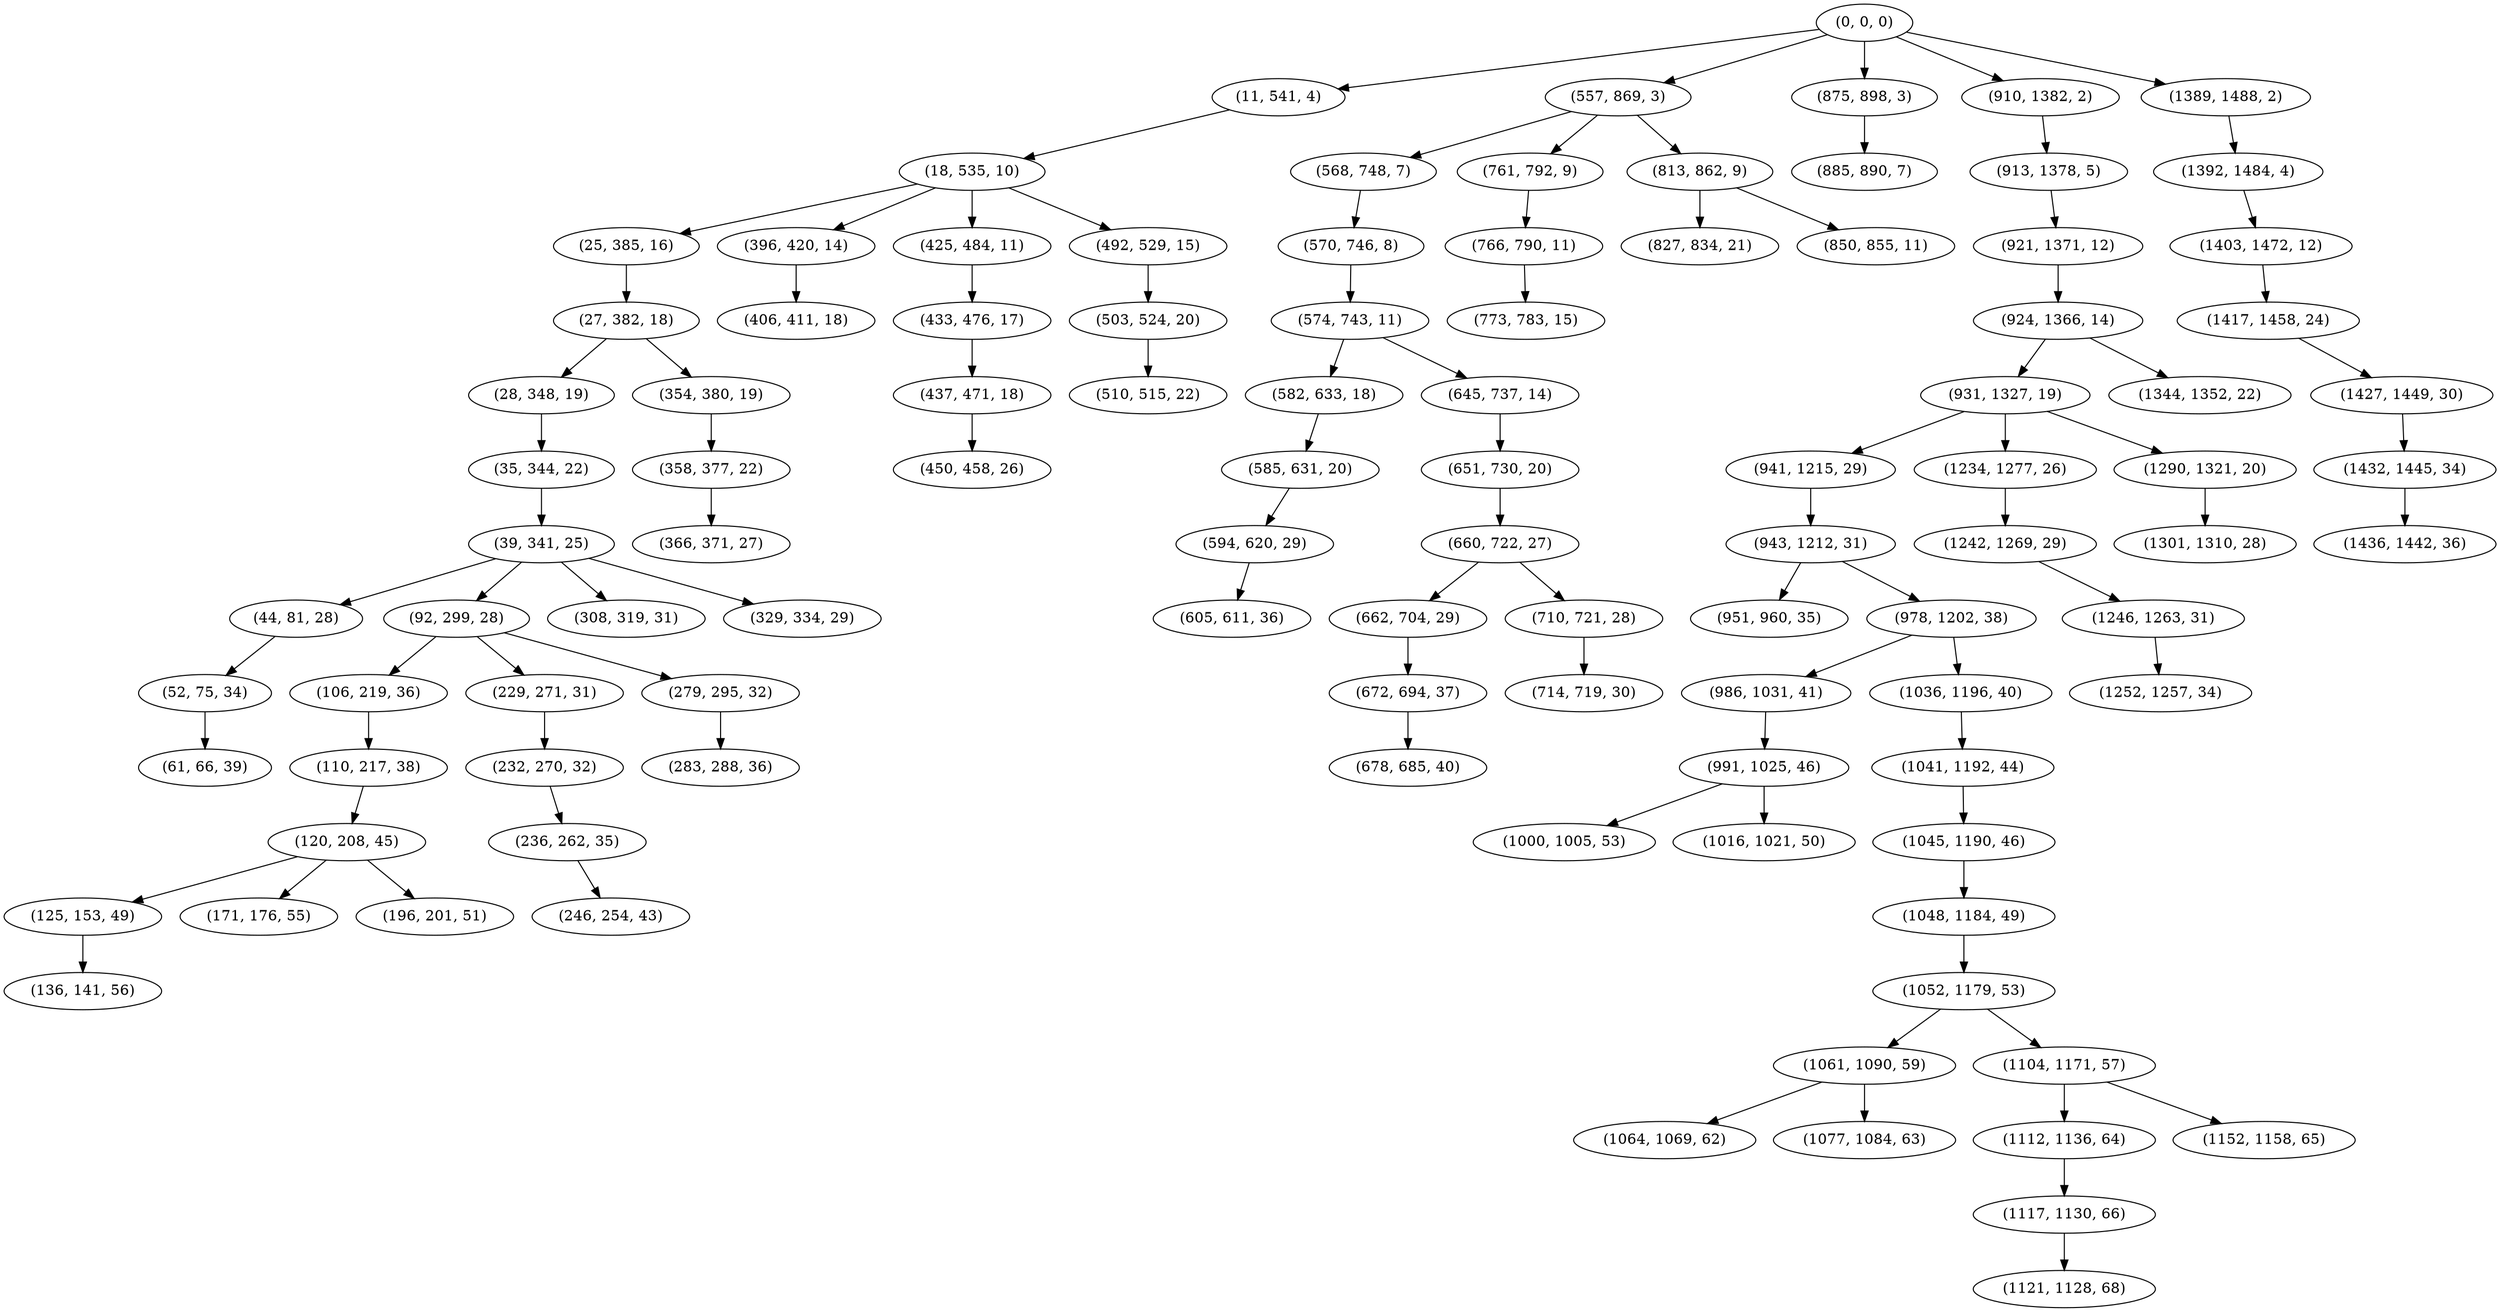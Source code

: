 digraph tree {
    "(0, 0, 0)";
    "(11, 541, 4)";
    "(18, 535, 10)";
    "(25, 385, 16)";
    "(27, 382, 18)";
    "(28, 348, 19)";
    "(35, 344, 22)";
    "(39, 341, 25)";
    "(44, 81, 28)";
    "(52, 75, 34)";
    "(61, 66, 39)";
    "(92, 299, 28)";
    "(106, 219, 36)";
    "(110, 217, 38)";
    "(120, 208, 45)";
    "(125, 153, 49)";
    "(136, 141, 56)";
    "(171, 176, 55)";
    "(196, 201, 51)";
    "(229, 271, 31)";
    "(232, 270, 32)";
    "(236, 262, 35)";
    "(246, 254, 43)";
    "(279, 295, 32)";
    "(283, 288, 36)";
    "(308, 319, 31)";
    "(329, 334, 29)";
    "(354, 380, 19)";
    "(358, 377, 22)";
    "(366, 371, 27)";
    "(396, 420, 14)";
    "(406, 411, 18)";
    "(425, 484, 11)";
    "(433, 476, 17)";
    "(437, 471, 18)";
    "(450, 458, 26)";
    "(492, 529, 15)";
    "(503, 524, 20)";
    "(510, 515, 22)";
    "(557, 869, 3)";
    "(568, 748, 7)";
    "(570, 746, 8)";
    "(574, 743, 11)";
    "(582, 633, 18)";
    "(585, 631, 20)";
    "(594, 620, 29)";
    "(605, 611, 36)";
    "(645, 737, 14)";
    "(651, 730, 20)";
    "(660, 722, 27)";
    "(662, 704, 29)";
    "(672, 694, 37)";
    "(678, 685, 40)";
    "(710, 721, 28)";
    "(714, 719, 30)";
    "(761, 792, 9)";
    "(766, 790, 11)";
    "(773, 783, 15)";
    "(813, 862, 9)";
    "(827, 834, 21)";
    "(850, 855, 11)";
    "(875, 898, 3)";
    "(885, 890, 7)";
    "(910, 1382, 2)";
    "(913, 1378, 5)";
    "(921, 1371, 12)";
    "(924, 1366, 14)";
    "(931, 1327, 19)";
    "(941, 1215, 29)";
    "(943, 1212, 31)";
    "(951, 960, 35)";
    "(978, 1202, 38)";
    "(986, 1031, 41)";
    "(991, 1025, 46)";
    "(1000, 1005, 53)";
    "(1016, 1021, 50)";
    "(1036, 1196, 40)";
    "(1041, 1192, 44)";
    "(1045, 1190, 46)";
    "(1048, 1184, 49)";
    "(1052, 1179, 53)";
    "(1061, 1090, 59)";
    "(1064, 1069, 62)";
    "(1077, 1084, 63)";
    "(1104, 1171, 57)";
    "(1112, 1136, 64)";
    "(1117, 1130, 66)";
    "(1121, 1128, 68)";
    "(1152, 1158, 65)";
    "(1234, 1277, 26)";
    "(1242, 1269, 29)";
    "(1246, 1263, 31)";
    "(1252, 1257, 34)";
    "(1290, 1321, 20)";
    "(1301, 1310, 28)";
    "(1344, 1352, 22)";
    "(1389, 1488, 2)";
    "(1392, 1484, 4)";
    "(1403, 1472, 12)";
    "(1417, 1458, 24)";
    "(1427, 1449, 30)";
    "(1432, 1445, 34)";
    "(1436, 1442, 36)";
    "(0, 0, 0)" -> "(11, 541, 4)";
    "(0, 0, 0)" -> "(557, 869, 3)";
    "(0, 0, 0)" -> "(875, 898, 3)";
    "(0, 0, 0)" -> "(910, 1382, 2)";
    "(0, 0, 0)" -> "(1389, 1488, 2)";
    "(11, 541, 4)" -> "(18, 535, 10)";
    "(18, 535, 10)" -> "(25, 385, 16)";
    "(18, 535, 10)" -> "(396, 420, 14)";
    "(18, 535, 10)" -> "(425, 484, 11)";
    "(18, 535, 10)" -> "(492, 529, 15)";
    "(25, 385, 16)" -> "(27, 382, 18)";
    "(27, 382, 18)" -> "(28, 348, 19)";
    "(27, 382, 18)" -> "(354, 380, 19)";
    "(28, 348, 19)" -> "(35, 344, 22)";
    "(35, 344, 22)" -> "(39, 341, 25)";
    "(39, 341, 25)" -> "(44, 81, 28)";
    "(39, 341, 25)" -> "(92, 299, 28)";
    "(39, 341, 25)" -> "(308, 319, 31)";
    "(39, 341, 25)" -> "(329, 334, 29)";
    "(44, 81, 28)" -> "(52, 75, 34)";
    "(52, 75, 34)" -> "(61, 66, 39)";
    "(92, 299, 28)" -> "(106, 219, 36)";
    "(92, 299, 28)" -> "(229, 271, 31)";
    "(92, 299, 28)" -> "(279, 295, 32)";
    "(106, 219, 36)" -> "(110, 217, 38)";
    "(110, 217, 38)" -> "(120, 208, 45)";
    "(120, 208, 45)" -> "(125, 153, 49)";
    "(120, 208, 45)" -> "(171, 176, 55)";
    "(120, 208, 45)" -> "(196, 201, 51)";
    "(125, 153, 49)" -> "(136, 141, 56)";
    "(229, 271, 31)" -> "(232, 270, 32)";
    "(232, 270, 32)" -> "(236, 262, 35)";
    "(236, 262, 35)" -> "(246, 254, 43)";
    "(279, 295, 32)" -> "(283, 288, 36)";
    "(354, 380, 19)" -> "(358, 377, 22)";
    "(358, 377, 22)" -> "(366, 371, 27)";
    "(396, 420, 14)" -> "(406, 411, 18)";
    "(425, 484, 11)" -> "(433, 476, 17)";
    "(433, 476, 17)" -> "(437, 471, 18)";
    "(437, 471, 18)" -> "(450, 458, 26)";
    "(492, 529, 15)" -> "(503, 524, 20)";
    "(503, 524, 20)" -> "(510, 515, 22)";
    "(557, 869, 3)" -> "(568, 748, 7)";
    "(557, 869, 3)" -> "(761, 792, 9)";
    "(557, 869, 3)" -> "(813, 862, 9)";
    "(568, 748, 7)" -> "(570, 746, 8)";
    "(570, 746, 8)" -> "(574, 743, 11)";
    "(574, 743, 11)" -> "(582, 633, 18)";
    "(574, 743, 11)" -> "(645, 737, 14)";
    "(582, 633, 18)" -> "(585, 631, 20)";
    "(585, 631, 20)" -> "(594, 620, 29)";
    "(594, 620, 29)" -> "(605, 611, 36)";
    "(645, 737, 14)" -> "(651, 730, 20)";
    "(651, 730, 20)" -> "(660, 722, 27)";
    "(660, 722, 27)" -> "(662, 704, 29)";
    "(660, 722, 27)" -> "(710, 721, 28)";
    "(662, 704, 29)" -> "(672, 694, 37)";
    "(672, 694, 37)" -> "(678, 685, 40)";
    "(710, 721, 28)" -> "(714, 719, 30)";
    "(761, 792, 9)" -> "(766, 790, 11)";
    "(766, 790, 11)" -> "(773, 783, 15)";
    "(813, 862, 9)" -> "(827, 834, 21)";
    "(813, 862, 9)" -> "(850, 855, 11)";
    "(875, 898, 3)" -> "(885, 890, 7)";
    "(910, 1382, 2)" -> "(913, 1378, 5)";
    "(913, 1378, 5)" -> "(921, 1371, 12)";
    "(921, 1371, 12)" -> "(924, 1366, 14)";
    "(924, 1366, 14)" -> "(931, 1327, 19)";
    "(924, 1366, 14)" -> "(1344, 1352, 22)";
    "(931, 1327, 19)" -> "(941, 1215, 29)";
    "(931, 1327, 19)" -> "(1234, 1277, 26)";
    "(931, 1327, 19)" -> "(1290, 1321, 20)";
    "(941, 1215, 29)" -> "(943, 1212, 31)";
    "(943, 1212, 31)" -> "(951, 960, 35)";
    "(943, 1212, 31)" -> "(978, 1202, 38)";
    "(978, 1202, 38)" -> "(986, 1031, 41)";
    "(978, 1202, 38)" -> "(1036, 1196, 40)";
    "(986, 1031, 41)" -> "(991, 1025, 46)";
    "(991, 1025, 46)" -> "(1000, 1005, 53)";
    "(991, 1025, 46)" -> "(1016, 1021, 50)";
    "(1036, 1196, 40)" -> "(1041, 1192, 44)";
    "(1041, 1192, 44)" -> "(1045, 1190, 46)";
    "(1045, 1190, 46)" -> "(1048, 1184, 49)";
    "(1048, 1184, 49)" -> "(1052, 1179, 53)";
    "(1052, 1179, 53)" -> "(1061, 1090, 59)";
    "(1052, 1179, 53)" -> "(1104, 1171, 57)";
    "(1061, 1090, 59)" -> "(1064, 1069, 62)";
    "(1061, 1090, 59)" -> "(1077, 1084, 63)";
    "(1104, 1171, 57)" -> "(1112, 1136, 64)";
    "(1104, 1171, 57)" -> "(1152, 1158, 65)";
    "(1112, 1136, 64)" -> "(1117, 1130, 66)";
    "(1117, 1130, 66)" -> "(1121, 1128, 68)";
    "(1234, 1277, 26)" -> "(1242, 1269, 29)";
    "(1242, 1269, 29)" -> "(1246, 1263, 31)";
    "(1246, 1263, 31)" -> "(1252, 1257, 34)";
    "(1290, 1321, 20)" -> "(1301, 1310, 28)";
    "(1389, 1488, 2)" -> "(1392, 1484, 4)";
    "(1392, 1484, 4)" -> "(1403, 1472, 12)";
    "(1403, 1472, 12)" -> "(1417, 1458, 24)";
    "(1417, 1458, 24)" -> "(1427, 1449, 30)";
    "(1427, 1449, 30)" -> "(1432, 1445, 34)";
    "(1432, 1445, 34)" -> "(1436, 1442, 36)";
}
